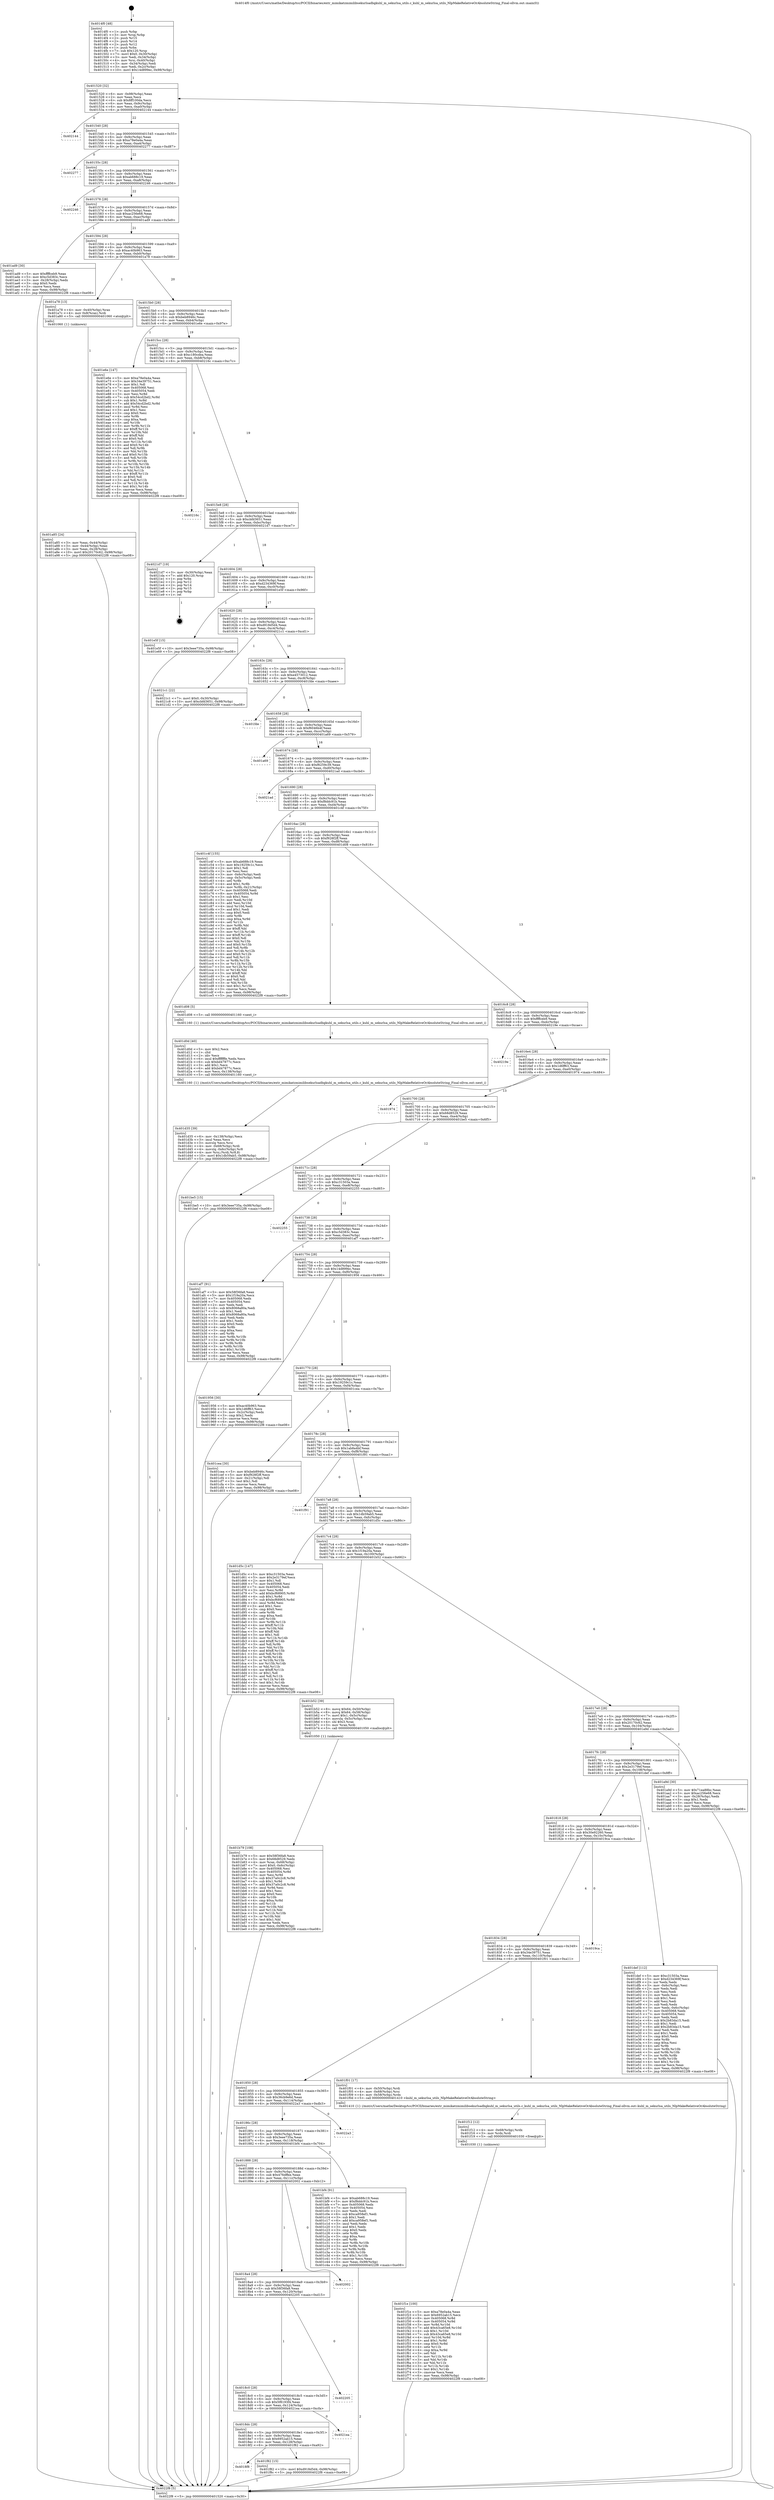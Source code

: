digraph "0x4014f0" {
  label = "0x4014f0 (/mnt/c/Users/mathe/Desktop/tcc/POCII/binaries/extr_mimikatzmimilibsekurlsadbgkuhl_m_sekurlsa_utils.c_kuhl_m_sekurlsa_utils_NlpMakeRelativeOrAbsoluteString_Final-ollvm.out::main(0))"
  labelloc = "t"
  node[shape=record]

  Entry [label="",width=0.3,height=0.3,shape=circle,fillcolor=black,style=filled]
  "0x401520" [label="{
     0x401520 [32]\l
     | [instrs]\l
     &nbsp;&nbsp;0x401520 \<+6\>: mov -0x98(%rbp),%eax\l
     &nbsp;&nbsp;0x401526 \<+2\>: mov %eax,%ecx\l
     &nbsp;&nbsp;0x401528 \<+6\>: sub $0x8ff100da,%ecx\l
     &nbsp;&nbsp;0x40152e \<+6\>: mov %eax,-0x9c(%rbp)\l
     &nbsp;&nbsp;0x401534 \<+6\>: mov %ecx,-0xa0(%rbp)\l
     &nbsp;&nbsp;0x40153a \<+6\>: je 0000000000402144 \<main+0xc54\>\l
  }"]
  "0x402144" [label="{
     0x402144\l
  }", style=dashed]
  "0x401540" [label="{
     0x401540 [28]\l
     | [instrs]\l
     &nbsp;&nbsp;0x401540 \<+5\>: jmp 0000000000401545 \<main+0x55\>\l
     &nbsp;&nbsp;0x401545 \<+6\>: mov -0x9c(%rbp),%eax\l
     &nbsp;&nbsp;0x40154b \<+5\>: sub $0xa78e0a4a,%eax\l
     &nbsp;&nbsp;0x401550 \<+6\>: mov %eax,-0xa4(%rbp)\l
     &nbsp;&nbsp;0x401556 \<+6\>: je 0000000000402277 \<main+0xd87\>\l
  }"]
  Exit [label="",width=0.3,height=0.3,shape=circle,fillcolor=black,style=filled,peripheries=2]
  "0x402277" [label="{
     0x402277\l
  }", style=dashed]
  "0x40155c" [label="{
     0x40155c [28]\l
     | [instrs]\l
     &nbsp;&nbsp;0x40155c \<+5\>: jmp 0000000000401561 \<main+0x71\>\l
     &nbsp;&nbsp;0x401561 \<+6\>: mov -0x9c(%rbp),%eax\l
     &nbsp;&nbsp;0x401567 \<+5\>: sub $0xab688c19,%eax\l
     &nbsp;&nbsp;0x40156c \<+6\>: mov %eax,-0xa8(%rbp)\l
     &nbsp;&nbsp;0x401572 \<+6\>: je 0000000000402246 \<main+0xd56\>\l
  }"]
  "0x4018f8" [label="{
     0x4018f8\l
  }", style=dashed]
  "0x402246" [label="{
     0x402246\l
  }", style=dashed]
  "0x401578" [label="{
     0x401578 [28]\l
     | [instrs]\l
     &nbsp;&nbsp;0x401578 \<+5\>: jmp 000000000040157d \<main+0x8d\>\l
     &nbsp;&nbsp;0x40157d \<+6\>: mov -0x9c(%rbp),%eax\l
     &nbsp;&nbsp;0x401583 \<+5\>: sub $0xac256e68,%eax\l
     &nbsp;&nbsp;0x401588 \<+6\>: mov %eax,-0xac(%rbp)\l
     &nbsp;&nbsp;0x40158e \<+6\>: je 0000000000401ad9 \<main+0x5e9\>\l
  }"]
  "0x401f82" [label="{
     0x401f82 [15]\l
     | [instrs]\l
     &nbsp;&nbsp;0x401f82 \<+10\>: movl $0xd918d5d4,-0x98(%rbp)\l
     &nbsp;&nbsp;0x401f8c \<+5\>: jmp 00000000004022f8 \<main+0xe08\>\l
  }"]
  "0x401ad9" [label="{
     0x401ad9 [30]\l
     | [instrs]\l
     &nbsp;&nbsp;0x401ad9 \<+5\>: mov $0xffffceb9,%eax\l
     &nbsp;&nbsp;0x401ade \<+5\>: mov $0xc5d383c,%ecx\l
     &nbsp;&nbsp;0x401ae3 \<+3\>: mov -0x28(%rbp),%edx\l
     &nbsp;&nbsp;0x401ae6 \<+3\>: cmp $0x0,%edx\l
     &nbsp;&nbsp;0x401ae9 \<+3\>: cmove %ecx,%eax\l
     &nbsp;&nbsp;0x401aec \<+6\>: mov %eax,-0x98(%rbp)\l
     &nbsp;&nbsp;0x401af2 \<+5\>: jmp 00000000004022f8 \<main+0xe08\>\l
  }"]
  "0x401594" [label="{
     0x401594 [28]\l
     | [instrs]\l
     &nbsp;&nbsp;0x401594 \<+5\>: jmp 0000000000401599 \<main+0xa9\>\l
     &nbsp;&nbsp;0x401599 \<+6\>: mov -0x9c(%rbp),%eax\l
     &nbsp;&nbsp;0x40159f \<+5\>: sub $0xac40b963,%eax\l
     &nbsp;&nbsp;0x4015a4 \<+6\>: mov %eax,-0xb0(%rbp)\l
     &nbsp;&nbsp;0x4015aa \<+6\>: je 0000000000401a78 \<main+0x588\>\l
  }"]
  "0x4018dc" [label="{
     0x4018dc [28]\l
     | [instrs]\l
     &nbsp;&nbsp;0x4018dc \<+5\>: jmp 00000000004018e1 \<main+0x3f1\>\l
     &nbsp;&nbsp;0x4018e1 \<+6\>: mov -0x9c(%rbp),%eax\l
     &nbsp;&nbsp;0x4018e7 \<+5\>: sub $0x6952ab15,%eax\l
     &nbsp;&nbsp;0x4018ec \<+6\>: mov %eax,-0x128(%rbp)\l
     &nbsp;&nbsp;0x4018f2 \<+6\>: je 0000000000401f82 \<main+0xa92\>\l
  }"]
  "0x401a78" [label="{
     0x401a78 [13]\l
     | [instrs]\l
     &nbsp;&nbsp;0x401a78 \<+4\>: mov -0x40(%rbp),%rax\l
     &nbsp;&nbsp;0x401a7c \<+4\>: mov 0x8(%rax),%rdi\l
     &nbsp;&nbsp;0x401a80 \<+5\>: call 0000000000401060 \<atoi@plt\>\l
     | [calls]\l
     &nbsp;&nbsp;0x401060 \{1\} (unknown)\l
  }"]
  "0x4015b0" [label="{
     0x4015b0 [28]\l
     | [instrs]\l
     &nbsp;&nbsp;0x4015b0 \<+5\>: jmp 00000000004015b5 \<main+0xc5\>\l
     &nbsp;&nbsp;0x4015b5 \<+6\>: mov -0x9c(%rbp),%eax\l
     &nbsp;&nbsp;0x4015bb \<+5\>: sub $0xbeb8946c,%eax\l
     &nbsp;&nbsp;0x4015c0 \<+6\>: mov %eax,-0xb4(%rbp)\l
     &nbsp;&nbsp;0x4015c6 \<+6\>: je 0000000000401e6e \<main+0x97e\>\l
  }"]
  "0x4021ea" [label="{
     0x4021ea\l
  }", style=dashed]
  "0x401e6e" [label="{
     0x401e6e [147]\l
     | [instrs]\l
     &nbsp;&nbsp;0x401e6e \<+5\>: mov $0xa78e0a4a,%eax\l
     &nbsp;&nbsp;0x401e73 \<+5\>: mov $0x34e39751,%ecx\l
     &nbsp;&nbsp;0x401e78 \<+2\>: mov $0x1,%dl\l
     &nbsp;&nbsp;0x401e7a \<+7\>: mov 0x405068,%esi\l
     &nbsp;&nbsp;0x401e81 \<+7\>: mov 0x405054,%edi\l
     &nbsp;&nbsp;0x401e88 \<+3\>: mov %esi,%r8d\l
     &nbsp;&nbsp;0x401e8b \<+7\>: sub $0x54cd2bd2,%r8d\l
     &nbsp;&nbsp;0x401e92 \<+4\>: sub $0x1,%r8d\l
     &nbsp;&nbsp;0x401e96 \<+7\>: add $0x54cd2bd2,%r8d\l
     &nbsp;&nbsp;0x401e9d \<+4\>: imul %r8d,%esi\l
     &nbsp;&nbsp;0x401ea1 \<+3\>: and $0x1,%esi\l
     &nbsp;&nbsp;0x401ea4 \<+3\>: cmp $0x0,%esi\l
     &nbsp;&nbsp;0x401ea7 \<+4\>: sete %r9b\l
     &nbsp;&nbsp;0x401eab \<+3\>: cmp $0xa,%edi\l
     &nbsp;&nbsp;0x401eae \<+4\>: setl %r10b\l
     &nbsp;&nbsp;0x401eb2 \<+3\>: mov %r9b,%r11b\l
     &nbsp;&nbsp;0x401eb5 \<+4\>: xor $0xff,%r11b\l
     &nbsp;&nbsp;0x401eb9 \<+3\>: mov %r10b,%bl\l
     &nbsp;&nbsp;0x401ebc \<+3\>: xor $0xff,%bl\l
     &nbsp;&nbsp;0x401ebf \<+3\>: xor $0x0,%dl\l
     &nbsp;&nbsp;0x401ec2 \<+3\>: mov %r11b,%r14b\l
     &nbsp;&nbsp;0x401ec5 \<+4\>: and $0x0,%r14b\l
     &nbsp;&nbsp;0x401ec9 \<+3\>: and %dl,%r9b\l
     &nbsp;&nbsp;0x401ecc \<+3\>: mov %bl,%r15b\l
     &nbsp;&nbsp;0x401ecf \<+4\>: and $0x0,%r15b\l
     &nbsp;&nbsp;0x401ed3 \<+3\>: and %dl,%r10b\l
     &nbsp;&nbsp;0x401ed6 \<+3\>: or %r9b,%r14b\l
     &nbsp;&nbsp;0x401ed9 \<+3\>: or %r10b,%r15b\l
     &nbsp;&nbsp;0x401edc \<+3\>: xor %r15b,%r14b\l
     &nbsp;&nbsp;0x401edf \<+3\>: or %bl,%r11b\l
     &nbsp;&nbsp;0x401ee2 \<+4\>: xor $0xff,%r11b\l
     &nbsp;&nbsp;0x401ee6 \<+3\>: or $0x0,%dl\l
     &nbsp;&nbsp;0x401ee9 \<+3\>: and %dl,%r11b\l
     &nbsp;&nbsp;0x401eec \<+3\>: or %r11b,%r14b\l
     &nbsp;&nbsp;0x401eef \<+4\>: test $0x1,%r14b\l
     &nbsp;&nbsp;0x401ef3 \<+3\>: cmovne %ecx,%eax\l
     &nbsp;&nbsp;0x401ef6 \<+6\>: mov %eax,-0x98(%rbp)\l
     &nbsp;&nbsp;0x401efc \<+5\>: jmp 00000000004022f8 \<main+0xe08\>\l
  }"]
  "0x4015cc" [label="{
     0x4015cc [28]\l
     | [instrs]\l
     &nbsp;&nbsp;0x4015cc \<+5\>: jmp 00000000004015d1 \<main+0xe1\>\l
     &nbsp;&nbsp;0x4015d1 \<+6\>: mov -0x9c(%rbp),%eax\l
     &nbsp;&nbsp;0x4015d7 \<+5\>: sub $0xc180cdea,%eax\l
     &nbsp;&nbsp;0x4015dc \<+6\>: mov %eax,-0xb8(%rbp)\l
     &nbsp;&nbsp;0x4015e2 \<+6\>: je 000000000040216c \<main+0xc7c\>\l
  }"]
  "0x4018c0" [label="{
     0x4018c0 [28]\l
     | [instrs]\l
     &nbsp;&nbsp;0x4018c0 \<+5\>: jmp 00000000004018c5 \<main+0x3d5\>\l
     &nbsp;&nbsp;0x4018c5 \<+6\>: mov -0x9c(%rbp),%eax\l
     &nbsp;&nbsp;0x4018cb \<+5\>: sub $0x5f8193f4,%eax\l
     &nbsp;&nbsp;0x4018d0 \<+6\>: mov %eax,-0x124(%rbp)\l
     &nbsp;&nbsp;0x4018d6 \<+6\>: je 00000000004021ea \<main+0xcfa\>\l
  }"]
  "0x40216c" [label="{
     0x40216c\l
  }", style=dashed]
  "0x4015e8" [label="{
     0x4015e8 [28]\l
     | [instrs]\l
     &nbsp;&nbsp;0x4015e8 \<+5\>: jmp 00000000004015ed \<main+0xfd\>\l
     &nbsp;&nbsp;0x4015ed \<+6\>: mov -0x9c(%rbp),%eax\l
     &nbsp;&nbsp;0x4015f3 \<+5\>: sub $0xcbfd3651,%eax\l
     &nbsp;&nbsp;0x4015f8 \<+6\>: mov %eax,-0xbc(%rbp)\l
     &nbsp;&nbsp;0x4015fe \<+6\>: je 00000000004021d7 \<main+0xce7\>\l
  }"]
  "0x402205" [label="{
     0x402205\l
  }", style=dashed]
  "0x4021d7" [label="{
     0x4021d7 [19]\l
     | [instrs]\l
     &nbsp;&nbsp;0x4021d7 \<+3\>: mov -0x30(%rbp),%eax\l
     &nbsp;&nbsp;0x4021da \<+7\>: add $0x120,%rsp\l
     &nbsp;&nbsp;0x4021e1 \<+1\>: pop %rbx\l
     &nbsp;&nbsp;0x4021e2 \<+2\>: pop %r12\l
     &nbsp;&nbsp;0x4021e4 \<+2\>: pop %r14\l
     &nbsp;&nbsp;0x4021e6 \<+2\>: pop %r15\l
     &nbsp;&nbsp;0x4021e8 \<+1\>: pop %rbp\l
     &nbsp;&nbsp;0x4021e9 \<+1\>: ret\l
  }"]
  "0x401604" [label="{
     0x401604 [28]\l
     | [instrs]\l
     &nbsp;&nbsp;0x401604 \<+5\>: jmp 0000000000401609 \<main+0x119\>\l
     &nbsp;&nbsp;0x401609 \<+6\>: mov -0x9c(%rbp),%eax\l
     &nbsp;&nbsp;0x40160f \<+5\>: sub $0xd234369f,%eax\l
     &nbsp;&nbsp;0x401614 \<+6\>: mov %eax,-0xc0(%rbp)\l
     &nbsp;&nbsp;0x40161a \<+6\>: je 0000000000401e5f \<main+0x96f\>\l
  }"]
  "0x4018a4" [label="{
     0x4018a4 [28]\l
     | [instrs]\l
     &nbsp;&nbsp;0x4018a4 \<+5\>: jmp 00000000004018a9 \<main+0x3b9\>\l
     &nbsp;&nbsp;0x4018a9 \<+6\>: mov -0x9c(%rbp),%eax\l
     &nbsp;&nbsp;0x4018af \<+5\>: sub $0x58f36fa8,%eax\l
     &nbsp;&nbsp;0x4018b4 \<+6\>: mov %eax,-0x120(%rbp)\l
     &nbsp;&nbsp;0x4018ba \<+6\>: je 0000000000402205 \<main+0xd15\>\l
  }"]
  "0x401e5f" [label="{
     0x401e5f [15]\l
     | [instrs]\l
     &nbsp;&nbsp;0x401e5f \<+10\>: movl $0x3eee735a,-0x98(%rbp)\l
     &nbsp;&nbsp;0x401e69 \<+5\>: jmp 00000000004022f8 \<main+0xe08\>\l
  }"]
  "0x401620" [label="{
     0x401620 [28]\l
     | [instrs]\l
     &nbsp;&nbsp;0x401620 \<+5\>: jmp 0000000000401625 \<main+0x135\>\l
     &nbsp;&nbsp;0x401625 \<+6\>: mov -0x9c(%rbp),%eax\l
     &nbsp;&nbsp;0x40162b \<+5\>: sub $0xd918d5d4,%eax\l
     &nbsp;&nbsp;0x401630 \<+6\>: mov %eax,-0xc4(%rbp)\l
     &nbsp;&nbsp;0x401636 \<+6\>: je 00000000004021c1 \<main+0xcd1\>\l
  }"]
  "0x402002" [label="{
     0x402002\l
  }", style=dashed]
  "0x4021c1" [label="{
     0x4021c1 [22]\l
     | [instrs]\l
     &nbsp;&nbsp;0x4021c1 \<+7\>: movl $0x0,-0x30(%rbp)\l
     &nbsp;&nbsp;0x4021c8 \<+10\>: movl $0xcbfd3651,-0x98(%rbp)\l
     &nbsp;&nbsp;0x4021d2 \<+5\>: jmp 00000000004022f8 \<main+0xe08\>\l
  }"]
  "0x40163c" [label="{
     0x40163c [28]\l
     | [instrs]\l
     &nbsp;&nbsp;0x40163c \<+5\>: jmp 0000000000401641 \<main+0x151\>\l
     &nbsp;&nbsp;0x401641 \<+6\>: mov -0x9c(%rbp),%eax\l
     &nbsp;&nbsp;0x401647 \<+5\>: sub $0xe4573012,%eax\l
     &nbsp;&nbsp;0x40164c \<+6\>: mov %eax,-0xc8(%rbp)\l
     &nbsp;&nbsp;0x401652 \<+6\>: je 0000000000401fde \<main+0xaee\>\l
  }"]
  "0x401f1e" [label="{
     0x401f1e [100]\l
     | [instrs]\l
     &nbsp;&nbsp;0x401f1e \<+5\>: mov $0xa78e0a4a,%eax\l
     &nbsp;&nbsp;0x401f23 \<+5\>: mov $0x6952ab15,%ecx\l
     &nbsp;&nbsp;0x401f28 \<+8\>: mov 0x405068,%r8d\l
     &nbsp;&nbsp;0x401f30 \<+8\>: mov 0x405054,%r9d\l
     &nbsp;&nbsp;0x401f38 \<+3\>: mov %r8d,%r10d\l
     &nbsp;&nbsp;0x401f3b \<+7\>: add $0x43ca65e8,%r10d\l
     &nbsp;&nbsp;0x401f42 \<+4\>: sub $0x1,%r10d\l
     &nbsp;&nbsp;0x401f46 \<+7\>: sub $0x43ca65e8,%r10d\l
     &nbsp;&nbsp;0x401f4d \<+4\>: imul %r10d,%r8d\l
     &nbsp;&nbsp;0x401f51 \<+4\>: and $0x1,%r8d\l
     &nbsp;&nbsp;0x401f55 \<+4\>: cmp $0x0,%r8d\l
     &nbsp;&nbsp;0x401f59 \<+4\>: sete %r11b\l
     &nbsp;&nbsp;0x401f5d \<+4\>: cmp $0xa,%r9d\l
     &nbsp;&nbsp;0x401f61 \<+3\>: setl %bl\l
     &nbsp;&nbsp;0x401f64 \<+3\>: mov %r11b,%r14b\l
     &nbsp;&nbsp;0x401f67 \<+3\>: and %bl,%r14b\l
     &nbsp;&nbsp;0x401f6a \<+3\>: xor %bl,%r11b\l
     &nbsp;&nbsp;0x401f6d \<+3\>: or %r11b,%r14b\l
     &nbsp;&nbsp;0x401f70 \<+4\>: test $0x1,%r14b\l
     &nbsp;&nbsp;0x401f74 \<+3\>: cmovne %ecx,%eax\l
     &nbsp;&nbsp;0x401f77 \<+6\>: mov %eax,-0x98(%rbp)\l
     &nbsp;&nbsp;0x401f7d \<+5\>: jmp 00000000004022f8 \<main+0xe08\>\l
  }"]
  "0x401fde" [label="{
     0x401fde\l
  }", style=dashed]
  "0x401658" [label="{
     0x401658 [28]\l
     | [instrs]\l
     &nbsp;&nbsp;0x401658 \<+5\>: jmp 000000000040165d \<main+0x16d\>\l
     &nbsp;&nbsp;0x40165d \<+6\>: mov -0x9c(%rbp),%eax\l
     &nbsp;&nbsp;0x401663 \<+5\>: sub $0xf6046b4f,%eax\l
     &nbsp;&nbsp;0x401668 \<+6\>: mov %eax,-0xcc(%rbp)\l
     &nbsp;&nbsp;0x40166e \<+6\>: je 0000000000401a69 \<main+0x579\>\l
  }"]
  "0x401f12" [label="{
     0x401f12 [12]\l
     | [instrs]\l
     &nbsp;&nbsp;0x401f12 \<+4\>: mov -0x68(%rbp),%rdx\l
     &nbsp;&nbsp;0x401f16 \<+3\>: mov %rdx,%rdi\l
     &nbsp;&nbsp;0x401f19 \<+5\>: call 0000000000401030 \<free@plt\>\l
     | [calls]\l
     &nbsp;&nbsp;0x401030 \{1\} (unknown)\l
  }"]
  "0x401a69" [label="{
     0x401a69\l
  }", style=dashed]
  "0x401674" [label="{
     0x401674 [28]\l
     | [instrs]\l
     &nbsp;&nbsp;0x401674 \<+5\>: jmp 0000000000401679 \<main+0x189\>\l
     &nbsp;&nbsp;0x401679 \<+6\>: mov -0x9c(%rbp),%eax\l
     &nbsp;&nbsp;0x40167f \<+5\>: sub $0xf6259c39,%eax\l
     &nbsp;&nbsp;0x401684 \<+6\>: mov %eax,-0xd0(%rbp)\l
     &nbsp;&nbsp;0x40168a \<+6\>: je 00000000004021ad \<main+0xcbd\>\l
  }"]
  "0x401d35" [label="{
     0x401d35 [39]\l
     | [instrs]\l
     &nbsp;&nbsp;0x401d35 \<+6\>: mov -0x138(%rbp),%ecx\l
     &nbsp;&nbsp;0x401d3b \<+3\>: imul %eax,%ecx\l
     &nbsp;&nbsp;0x401d3e \<+3\>: movslq %ecx,%rsi\l
     &nbsp;&nbsp;0x401d41 \<+4\>: mov -0x68(%rbp),%rdi\l
     &nbsp;&nbsp;0x401d45 \<+4\>: movslq -0x6c(%rbp),%r8\l
     &nbsp;&nbsp;0x401d49 \<+4\>: mov %rsi,(%rdi,%r8,8)\l
     &nbsp;&nbsp;0x401d4d \<+10\>: movl $0x1db59ab5,-0x98(%rbp)\l
     &nbsp;&nbsp;0x401d57 \<+5\>: jmp 00000000004022f8 \<main+0xe08\>\l
  }"]
  "0x4021ad" [label="{
     0x4021ad\l
  }", style=dashed]
  "0x401690" [label="{
     0x401690 [28]\l
     | [instrs]\l
     &nbsp;&nbsp;0x401690 \<+5\>: jmp 0000000000401695 \<main+0x1a5\>\l
     &nbsp;&nbsp;0x401695 \<+6\>: mov -0x9c(%rbp),%eax\l
     &nbsp;&nbsp;0x40169b \<+5\>: sub $0xf8ddc91b,%eax\l
     &nbsp;&nbsp;0x4016a0 \<+6\>: mov %eax,-0xd4(%rbp)\l
     &nbsp;&nbsp;0x4016a6 \<+6\>: je 0000000000401c4f \<main+0x75f\>\l
  }"]
  "0x401d0d" [label="{
     0x401d0d [40]\l
     | [instrs]\l
     &nbsp;&nbsp;0x401d0d \<+5\>: mov $0x2,%ecx\l
     &nbsp;&nbsp;0x401d12 \<+1\>: cltd\l
     &nbsp;&nbsp;0x401d13 \<+2\>: idiv %ecx\l
     &nbsp;&nbsp;0x401d15 \<+6\>: imul $0xfffffffe,%edx,%ecx\l
     &nbsp;&nbsp;0x401d1b \<+6\>: sub $0xbd47877c,%ecx\l
     &nbsp;&nbsp;0x401d21 \<+3\>: add $0x1,%ecx\l
     &nbsp;&nbsp;0x401d24 \<+6\>: add $0xbd47877c,%ecx\l
     &nbsp;&nbsp;0x401d2a \<+6\>: mov %ecx,-0x138(%rbp)\l
     &nbsp;&nbsp;0x401d30 \<+5\>: call 0000000000401160 \<next_i\>\l
     | [calls]\l
     &nbsp;&nbsp;0x401160 \{1\} (/mnt/c/Users/mathe/Desktop/tcc/POCII/binaries/extr_mimikatzmimilibsekurlsadbgkuhl_m_sekurlsa_utils.c_kuhl_m_sekurlsa_utils_NlpMakeRelativeOrAbsoluteString_Final-ollvm.out::next_i)\l
  }"]
  "0x401c4f" [label="{
     0x401c4f [155]\l
     | [instrs]\l
     &nbsp;&nbsp;0x401c4f \<+5\>: mov $0xab688c19,%eax\l
     &nbsp;&nbsp;0x401c54 \<+5\>: mov $0x19259c1c,%ecx\l
     &nbsp;&nbsp;0x401c59 \<+2\>: mov $0x1,%dl\l
     &nbsp;&nbsp;0x401c5b \<+2\>: xor %esi,%esi\l
     &nbsp;&nbsp;0x401c5d \<+3\>: mov -0x6c(%rbp),%edi\l
     &nbsp;&nbsp;0x401c60 \<+3\>: cmp -0x5c(%rbp),%edi\l
     &nbsp;&nbsp;0x401c63 \<+4\>: setl %r8b\l
     &nbsp;&nbsp;0x401c67 \<+4\>: and $0x1,%r8b\l
     &nbsp;&nbsp;0x401c6b \<+4\>: mov %r8b,-0x21(%rbp)\l
     &nbsp;&nbsp;0x401c6f \<+7\>: mov 0x405068,%edi\l
     &nbsp;&nbsp;0x401c76 \<+8\>: mov 0x405054,%r9d\l
     &nbsp;&nbsp;0x401c7e \<+3\>: sub $0x1,%esi\l
     &nbsp;&nbsp;0x401c81 \<+3\>: mov %edi,%r10d\l
     &nbsp;&nbsp;0x401c84 \<+3\>: add %esi,%r10d\l
     &nbsp;&nbsp;0x401c87 \<+4\>: imul %r10d,%edi\l
     &nbsp;&nbsp;0x401c8b \<+3\>: and $0x1,%edi\l
     &nbsp;&nbsp;0x401c8e \<+3\>: cmp $0x0,%edi\l
     &nbsp;&nbsp;0x401c91 \<+4\>: sete %r8b\l
     &nbsp;&nbsp;0x401c95 \<+4\>: cmp $0xa,%r9d\l
     &nbsp;&nbsp;0x401c99 \<+4\>: setl %r11b\l
     &nbsp;&nbsp;0x401c9d \<+3\>: mov %r8b,%bl\l
     &nbsp;&nbsp;0x401ca0 \<+3\>: xor $0xff,%bl\l
     &nbsp;&nbsp;0x401ca3 \<+3\>: mov %r11b,%r14b\l
     &nbsp;&nbsp;0x401ca6 \<+4\>: xor $0xff,%r14b\l
     &nbsp;&nbsp;0x401caa \<+3\>: xor $0x0,%dl\l
     &nbsp;&nbsp;0x401cad \<+3\>: mov %bl,%r15b\l
     &nbsp;&nbsp;0x401cb0 \<+4\>: and $0x0,%r15b\l
     &nbsp;&nbsp;0x401cb4 \<+3\>: and %dl,%r8b\l
     &nbsp;&nbsp;0x401cb7 \<+3\>: mov %r14b,%r12b\l
     &nbsp;&nbsp;0x401cba \<+4\>: and $0x0,%r12b\l
     &nbsp;&nbsp;0x401cbe \<+3\>: and %dl,%r11b\l
     &nbsp;&nbsp;0x401cc1 \<+3\>: or %r8b,%r15b\l
     &nbsp;&nbsp;0x401cc4 \<+3\>: or %r11b,%r12b\l
     &nbsp;&nbsp;0x401cc7 \<+3\>: xor %r12b,%r15b\l
     &nbsp;&nbsp;0x401cca \<+3\>: or %r14b,%bl\l
     &nbsp;&nbsp;0x401ccd \<+3\>: xor $0xff,%bl\l
     &nbsp;&nbsp;0x401cd0 \<+3\>: or $0x0,%dl\l
     &nbsp;&nbsp;0x401cd3 \<+2\>: and %dl,%bl\l
     &nbsp;&nbsp;0x401cd5 \<+3\>: or %bl,%r15b\l
     &nbsp;&nbsp;0x401cd8 \<+4\>: test $0x1,%r15b\l
     &nbsp;&nbsp;0x401cdc \<+3\>: cmovne %ecx,%eax\l
     &nbsp;&nbsp;0x401cdf \<+6\>: mov %eax,-0x98(%rbp)\l
     &nbsp;&nbsp;0x401ce5 \<+5\>: jmp 00000000004022f8 \<main+0xe08\>\l
  }"]
  "0x4016ac" [label="{
     0x4016ac [28]\l
     | [instrs]\l
     &nbsp;&nbsp;0x4016ac \<+5\>: jmp 00000000004016b1 \<main+0x1c1\>\l
     &nbsp;&nbsp;0x4016b1 \<+6\>: mov -0x9c(%rbp),%eax\l
     &nbsp;&nbsp;0x4016b7 \<+5\>: sub $0xf928f2ff,%eax\l
     &nbsp;&nbsp;0x4016bc \<+6\>: mov %eax,-0xd8(%rbp)\l
     &nbsp;&nbsp;0x4016c2 \<+6\>: je 0000000000401d08 \<main+0x818\>\l
  }"]
  "0x401888" [label="{
     0x401888 [28]\l
     | [instrs]\l
     &nbsp;&nbsp;0x401888 \<+5\>: jmp 000000000040188d \<main+0x39d\>\l
     &nbsp;&nbsp;0x40188d \<+6\>: mov -0x9c(%rbp),%eax\l
     &nbsp;&nbsp;0x401893 \<+5\>: sub $0x476dffee,%eax\l
     &nbsp;&nbsp;0x401898 \<+6\>: mov %eax,-0x11c(%rbp)\l
     &nbsp;&nbsp;0x40189e \<+6\>: je 0000000000402002 \<main+0xb12\>\l
  }"]
  "0x401d08" [label="{
     0x401d08 [5]\l
     | [instrs]\l
     &nbsp;&nbsp;0x401d08 \<+5\>: call 0000000000401160 \<next_i\>\l
     | [calls]\l
     &nbsp;&nbsp;0x401160 \{1\} (/mnt/c/Users/mathe/Desktop/tcc/POCII/binaries/extr_mimikatzmimilibsekurlsadbgkuhl_m_sekurlsa_utils.c_kuhl_m_sekurlsa_utils_NlpMakeRelativeOrAbsoluteString_Final-ollvm.out::next_i)\l
  }"]
  "0x4016c8" [label="{
     0x4016c8 [28]\l
     | [instrs]\l
     &nbsp;&nbsp;0x4016c8 \<+5\>: jmp 00000000004016cd \<main+0x1dd\>\l
     &nbsp;&nbsp;0x4016cd \<+6\>: mov -0x9c(%rbp),%eax\l
     &nbsp;&nbsp;0x4016d3 \<+5\>: sub $0xffffceb9,%eax\l
     &nbsp;&nbsp;0x4016d8 \<+6\>: mov %eax,-0xdc(%rbp)\l
     &nbsp;&nbsp;0x4016de \<+6\>: je 000000000040219e \<main+0xcae\>\l
  }"]
  "0x401bf4" [label="{
     0x401bf4 [91]\l
     | [instrs]\l
     &nbsp;&nbsp;0x401bf4 \<+5\>: mov $0xab688c19,%eax\l
     &nbsp;&nbsp;0x401bf9 \<+5\>: mov $0xf8ddc91b,%ecx\l
     &nbsp;&nbsp;0x401bfe \<+7\>: mov 0x405068,%edx\l
     &nbsp;&nbsp;0x401c05 \<+7\>: mov 0x405054,%esi\l
     &nbsp;&nbsp;0x401c0c \<+2\>: mov %edx,%edi\l
     &nbsp;&nbsp;0x401c0e \<+6\>: sub $0xca958ef1,%edi\l
     &nbsp;&nbsp;0x401c14 \<+3\>: sub $0x1,%edi\l
     &nbsp;&nbsp;0x401c17 \<+6\>: add $0xca958ef1,%edi\l
     &nbsp;&nbsp;0x401c1d \<+3\>: imul %edi,%edx\l
     &nbsp;&nbsp;0x401c20 \<+3\>: and $0x1,%edx\l
     &nbsp;&nbsp;0x401c23 \<+3\>: cmp $0x0,%edx\l
     &nbsp;&nbsp;0x401c26 \<+4\>: sete %r8b\l
     &nbsp;&nbsp;0x401c2a \<+3\>: cmp $0xa,%esi\l
     &nbsp;&nbsp;0x401c2d \<+4\>: setl %r9b\l
     &nbsp;&nbsp;0x401c31 \<+3\>: mov %r8b,%r10b\l
     &nbsp;&nbsp;0x401c34 \<+3\>: and %r9b,%r10b\l
     &nbsp;&nbsp;0x401c37 \<+3\>: xor %r9b,%r8b\l
     &nbsp;&nbsp;0x401c3a \<+3\>: or %r8b,%r10b\l
     &nbsp;&nbsp;0x401c3d \<+4\>: test $0x1,%r10b\l
     &nbsp;&nbsp;0x401c41 \<+3\>: cmovne %ecx,%eax\l
     &nbsp;&nbsp;0x401c44 \<+6\>: mov %eax,-0x98(%rbp)\l
     &nbsp;&nbsp;0x401c4a \<+5\>: jmp 00000000004022f8 \<main+0xe08\>\l
  }"]
  "0x40219e" [label="{
     0x40219e\l
  }", style=dashed]
  "0x4016e4" [label="{
     0x4016e4 [28]\l
     | [instrs]\l
     &nbsp;&nbsp;0x4016e4 \<+5\>: jmp 00000000004016e9 \<main+0x1f9\>\l
     &nbsp;&nbsp;0x4016e9 \<+6\>: mov -0x9c(%rbp),%eax\l
     &nbsp;&nbsp;0x4016ef \<+5\>: sub $0x1d6ff63,%eax\l
     &nbsp;&nbsp;0x4016f4 \<+6\>: mov %eax,-0xe0(%rbp)\l
     &nbsp;&nbsp;0x4016fa \<+6\>: je 0000000000401974 \<main+0x484\>\l
  }"]
  "0x40186c" [label="{
     0x40186c [28]\l
     | [instrs]\l
     &nbsp;&nbsp;0x40186c \<+5\>: jmp 0000000000401871 \<main+0x381\>\l
     &nbsp;&nbsp;0x401871 \<+6\>: mov -0x9c(%rbp),%eax\l
     &nbsp;&nbsp;0x401877 \<+5\>: sub $0x3eee735a,%eax\l
     &nbsp;&nbsp;0x40187c \<+6\>: mov %eax,-0x118(%rbp)\l
     &nbsp;&nbsp;0x401882 \<+6\>: je 0000000000401bf4 \<main+0x704\>\l
  }"]
  "0x401974" [label="{
     0x401974\l
  }", style=dashed]
  "0x401700" [label="{
     0x401700 [28]\l
     | [instrs]\l
     &nbsp;&nbsp;0x401700 \<+5\>: jmp 0000000000401705 \<main+0x215\>\l
     &nbsp;&nbsp;0x401705 \<+6\>: mov -0x9c(%rbp),%eax\l
     &nbsp;&nbsp;0x40170b \<+5\>: sub $0x68d8529,%eax\l
     &nbsp;&nbsp;0x401710 \<+6\>: mov %eax,-0xe4(%rbp)\l
     &nbsp;&nbsp;0x401716 \<+6\>: je 0000000000401be5 \<main+0x6f5\>\l
  }"]
  "0x4022a3" [label="{
     0x4022a3\l
  }", style=dashed]
  "0x401be5" [label="{
     0x401be5 [15]\l
     | [instrs]\l
     &nbsp;&nbsp;0x401be5 \<+10\>: movl $0x3eee735a,-0x98(%rbp)\l
     &nbsp;&nbsp;0x401bef \<+5\>: jmp 00000000004022f8 \<main+0xe08\>\l
  }"]
  "0x40171c" [label="{
     0x40171c [28]\l
     | [instrs]\l
     &nbsp;&nbsp;0x40171c \<+5\>: jmp 0000000000401721 \<main+0x231\>\l
     &nbsp;&nbsp;0x401721 \<+6\>: mov -0x9c(%rbp),%eax\l
     &nbsp;&nbsp;0x401727 \<+5\>: sub $0xc31503a,%eax\l
     &nbsp;&nbsp;0x40172c \<+6\>: mov %eax,-0xe8(%rbp)\l
     &nbsp;&nbsp;0x401732 \<+6\>: je 0000000000402255 \<main+0xd65\>\l
  }"]
  "0x401850" [label="{
     0x401850 [28]\l
     | [instrs]\l
     &nbsp;&nbsp;0x401850 \<+5\>: jmp 0000000000401855 \<main+0x365\>\l
     &nbsp;&nbsp;0x401855 \<+6\>: mov -0x9c(%rbp),%eax\l
     &nbsp;&nbsp;0x40185b \<+5\>: sub $0x36cb9e6d,%eax\l
     &nbsp;&nbsp;0x401860 \<+6\>: mov %eax,-0x114(%rbp)\l
     &nbsp;&nbsp;0x401866 \<+6\>: je 00000000004022a3 \<main+0xdb3\>\l
  }"]
  "0x402255" [label="{
     0x402255\l
  }", style=dashed]
  "0x401738" [label="{
     0x401738 [28]\l
     | [instrs]\l
     &nbsp;&nbsp;0x401738 \<+5\>: jmp 000000000040173d \<main+0x24d\>\l
     &nbsp;&nbsp;0x40173d \<+6\>: mov -0x9c(%rbp),%eax\l
     &nbsp;&nbsp;0x401743 \<+5\>: sub $0xc5d383c,%eax\l
     &nbsp;&nbsp;0x401748 \<+6\>: mov %eax,-0xec(%rbp)\l
     &nbsp;&nbsp;0x40174e \<+6\>: je 0000000000401af7 \<main+0x607\>\l
  }"]
  "0x401f01" [label="{
     0x401f01 [17]\l
     | [instrs]\l
     &nbsp;&nbsp;0x401f01 \<+4\>: mov -0x50(%rbp),%rdi\l
     &nbsp;&nbsp;0x401f05 \<+4\>: mov -0x68(%rbp),%rsi\l
     &nbsp;&nbsp;0x401f09 \<+4\>: mov -0x58(%rbp),%rdx\l
     &nbsp;&nbsp;0x401f0d \<+5\>: call 0000000000401410 \<kuhl_m_sekurlsa_utils_NlpMakeRelativeOrAbsoluteString\>\l
     | [calls]\l
     &nbsp;&nbsp;0x401410 \{1\} (/mnt/c/Users/mathe/Desktop/tcc/POCII/binaries/extr_mimikatzmimilibsekurlsadbgkuhl_m_sekurlsa_utils.c_kuhl_m_sekurlsa_utils_NlpMakeRelativeOrAbsoluteString_Final-ollvm.out::kuhl_m_sekurlsa_utils_NlpMakeRelativeOrAbsoluteString)\l
  }"]
  "0x401af7" [label="{
     0x401af7 [91]\l
     | [instrs]\l
     &nbsp;&nbsp;0x401af7 \<+5\>: mov $0x58f36fa8,%eax\l
     &nbsp;&nbsp;0x401afc \<+5\>: mov $0x1f19a20a,%ecx\l
     &nbsp;&nbsp;0x401b01 \<+7\>: mov 0x405068,%edx\l
     &nbsp;&nbsp;0x401b08 \<+7\>: mov 0x405054,%esi\l
     &nbsp;&nbsp;0x401b0f \<+2\>: mov %edx,%edi\l
     &nbsp;&nbsp;0x401b11 \<+6\>: sub $0x8068a80a,%edi\l
     &nbsp;&nbsp;0x401b17 \<+3\>: sub $0x1,%edi\l
     &nbsp;&nbsp;0x401b1a \<+6\>: add $0x8068a80a,%edi\l
     &nbsp;&nbsp;0x401b20 \<+3\>: imul %edi,%edx\l
     &nbsp;&nbsp;0x401b23 \<+3\>: and $0x1,%edx\l
     &nbsp;&nbsp;0x401b26 \<+3\>: cmp $0x0,%edx\l
     &nbsp;&nbsp;0x401b29 \<+4\>: sete %r8b\l
     &nbsp;&nbsp;0x401b2d \<+3\>: cmp $0xa,%esi\l
     &nbsp;&nbsp;0x401b30 \<+4\>: setl %r9b\l
     &nbsp;&nbsp;0x401b34 \<+3\>: mov %r8b,%r10b\l
     &nbsp;&nbsp;0x401b37 \<+3\>: and %r9b,%r10b\l
     &nbsp;&nbsp;0x401b3a \<+3\>: xor %r9b,%r8b\l
     &nbsp;&nbsp;0x401b3d \<+3\>: or %r8b,%r10b\l
     &nbsp;&nbsp;0x401b40 \<+4\>: test $0x1,%r10b\l
     &nbsp;&nbsp;0x401b44 \<+3\>: cmovne %ecx,%eax\l
     &nbsp;&nbsp;0x401b47 \<+6\>: mov %eax,-0x98(%rbp)\l
     &nbsp;&nbsp;0x401b4d \<+5\>: jmp 00000000004022f8 \<main+0xe08\>\l
  }"]
  "0x401754" [label="{
     0x401754 [28]\l
     | [instrs]\l
     &nbsp;&nbsp;0x401754 \<+5\>: jmp 0000000000401759 \<main+0x269\>\l
     &nbsp;&nbsp;0x401759 \<+6\>: mov -0x9c(%rbp),%eax\l
     &nbsp;&nbsp;0x40175f \<+5\>: sub $0x14d899ec,%eax\l
     &nbsp;&nbsp;0x401764 \<+6\>: mov %eax,-0xf0(%rbp)\l
     &nbsp;&nbsp;0x40176a \<+6\>: je 0000000000401956 \<main+0x466\>\l
  }"]
  "0x401834" [label="{
     0x401834 [28]\l
     | [instrs]\l
     &nbsp;&nbsp;0x401834 \<+5\>: jmp 0000000000401839 \<main+0x349\>\l
     &nbsp;&nbsp;0x401839 \<+6\>: mov -0x9c(%rbp),%eax\l
     &nbsp;&nbsp;0x40183f \<+5\>: sub $0x34e39751,%eax\l
     &nbsp;&nbsp;0x401844 \<+6\>: mov %eax,-0x110(%rbp)\l
     &nbsp;&nbsp;0x40184a \<+6\>: je 0000000000401f01 \<main+0xa11\>\l
  }"]
  "0x401956" [label="{
     0x401956 [30]\l
     | [instrs]\l
     &nbsp;&nbsp;0x401956 \<+5\>: mov $0xac40b963,%eax\l
     &nbsp;&nbsp;0x40195b \<+5\>: mov $0x1d6ff63,%ecx\l
     &nbsp;&nbsp;0x401960 \<+3\>: mov -0x2c(%rbp),%edx\l
     &nbsp;&nbsp;0x401963 \<+3\>: cmp $0x2,%edx\l
     &nbsp;&nbsp;0x401966 \<+3\>: cmovne %ecx,%eax\l
     &nbsp;&nbsp;0x401969 \<+6\>: mov %eax,-0x98(%rbp)\l
     &nbsp;&nbsp;0x40196f \<+5\>: jmp 00000000004022f8 \<main+0xe08\>\l
  }"]
  "0x401770" [label="{
     0x401770 [28]\l
     | [instrs]\l
     &nbsp;&nbsp;0x401770 \<+5\>: jmp 0000000000401775 \<main+0x285\>\l
     &nbsp;&nbsp;0x401775 \<+6\>: mov -0x9c(%rbp),%eax\l
     &nbsp;&nbsp;0x40177b \<+5\>: sub $0x19259c1c,%eax\l
     &nbsp;&nbsp;0x401780 \<+6\>: mov %eax,-0xf4(%rbp)\l
     &nbsp;&nbsp;0x401786 \<+6\>: je 0000000000401cea \<main+0x7fa\>\l
  }"]
  "0x4022f8" [label="{
     0x4022f8 [5]\l
     | [instrs]\l
     &nbsp;&nbsp;0x4022f8 \<+5\>: jmp 0000000000401520 \<main+0x30\>\l
  }"]
  "0x4014f0" [label="{
     0x4014f0 [48]\l
     | [instrs]\l
     &nbsp;&nbsp;0x4014f0 \<+1\>: push %rbp\l
     &nbsp;&nbsp;0x4014f1 \<+3\>: mov %rsp,%rbp\l
     &nbsp;&nbsp;0x4014f4 \<+2\>: push %r15\l
     &nbsp;&nbsp;0x4014f6 \<+2\>: push %r14\l
     &nbsp;&nbsp;0x4014f8 \<+2\>: push %r12\l
     &nbsp;&nbsp;0x4014fa \<+1\>: push %rbx\l
     &nbsp;&nbsp;0x4014fb \<+7\>: sub $0x120,%rsp\l
     &nbsp;&nbsp;0x401502 \<+7\>: movl $0x0,-0x30(%rbp)\l
     &nbsp;&nbsp;0x401509 \<+3\>: mov %edi,-0x34(%rbp)\l
     &nbsp;&nbsp;0x40150c \<+4\>: mov %rsi,-0x40(%rbp)\l
     &nbsp;&nbsp;0x401510 \<+3\>: mov -0x34(%rbp),%edi\l
     &nbsp;&nbsp;0x401513 \<+3\>: mov %edi,-0x2c(%rbp)\l
     &nbsp;&nbsp;0x401516 \<+10\>: movl $0x14d899ec,-0x98(%rbp)\l
  }"]
  "0x401a85" [label="{
     0x401a85 [24]\l
     | [instrs]\l
     &nbsp;&nbsp;0x401a85 \<+3\>: mov %eax,-0x44(%rbp)\l
     &nbsp;&nbsp;0x401a88 \<+3\>: mov -0x44(%rbp),%eax\l
     &nbsp;&nbsp;0x401a8b \<+3\>: mov %eax,-0x28(%rbp)\l
     &nbsp;&nbsp;0x401a8e \<+10\>: movl $0x20170c62,-0x98(%rbp)\l
     &nbsp;&nbsp;0x401a98 \<+5\>: jmp 00000000004022f8 \<main+0xe08\>\l
  }"]
  "0x4019ca" [label="{
     0x4019ca\l
  }", style=dashed]
  "0x401cea" [label="{
     0x401cea [30]\l
     | [instrs]\l
     &nbsp;&nbsp;0x401cea \<+5\>: mov $0xbeb8946c,%eax\l
     &nbsp;&nbsp;0x401cef \<+5\>: mov $0xf928f2ff,%ecx\l
     &nbsp;&nbsp;0x401cf4 \<+3\>: mov -0x21(%rbp),%dl\l
     &nbsp;&nbsp;0x401cf7 \<+3\>: test $0x1,%dl\l
     &nbsp;&nbsp;0x401cfa \<+3\>: cmovne %ecx,%eax\l
     &nbsp;&nbsp;0x401cfd \<+6\>: mov %eax,-0x98(%rbp)\l
     &nbsp;&nbsp;0x401d03 \<+5\>: jmp 00000000004022f8 \<main+0xe08\>\l
  }"]
  "0x40178c" [label="{
     0x40178c [28]\l
     | [instrs]\l
     &nbsp;&nbsp;0x40178c \<+5\>: jmp 0000000000401791 \<main+0x2a1\>\l
     &nbsp;&nbsp;0x401791 \<+6\>: mov -0x9c(%rbp),%eax\l
     &nbsp;&nbsp;0x401797 \<+5\>: sub $0x1ab8a4bf,%eax\l
     &nbsp;&nbsp;0x40179c \<+6\>: mov %eax,-0xf8(%rbp)\l
     &nbsp;&nbsp;0x4017a2 \<+6\>: je 0000000000401f91 \<main+0xaa1\>\l
  }"]
  "0x401818" [label="{
     0x401818 [28]\l
     | [instrs]\l
     &nbsp;&nbsp;0x401818 \<+5\>: jmp 000000000040181d \<main+0x32d\>\l
     &nbsp;&nbsp;0x40181d \<+6\>: mov -0x9c(%rbp),%eax\l
     &nbsp;&nbsp;0x401823 \<+5\>: sub $0x30e92260,%eax\l
     &nbsp;&nbsp;0x401828 \<+6\>: mov %eax,-0x10c(%rbp)\l
     &nbsp;&nbsp;0x40182e \<+6\>: je 00000000004019ca \<main+0x4da\>\l
  }"]
  "0x401f91" [label="{
     0x401f91\l
  }", style=dashed]
  "0x4017a8" [label="{
     0x4017a8 [28]\l
     | [instrs]\l
     &nbsp;&nbsp;0x4017a8 \<+5\>: jmp 00000000004017ad \<main+0x2bd\>\l
     &nbsp;&nbsp;0x4017ad \<+6\>: mov -0x9c(%rbp),%eax\l
     &nbsp;&nbsp;0x4017b3 \<+5\>: sub $0x1db59ab5,%eax\l
     &nbsp;&nbsp;0x4017b8 \<+6\>: mov %eax,-0xfc(%rbp)\l
     &nbsp;&nbsp;0x4017be \<+6\>: je 0000000000401d5c \<main+0x86c\>\l
  }"]
  "0x401def" [label="{
     0x401def [112]\l
     | [instrs]\l
     &nbsp;&nbsp;0x401def \<+5\>: mov $0xc31503a,%eax\l
     &nbsp;&nbsp;0x401df4 \<+5\>: mov $0xd234369f,%ecx\l
     &nbsp;&nbsp;0x401df9 \<+2\>: xor %edx,%edx\l
     &nbsp;&nbsp;0x401dfb \<+3\>: mov -0x6c(%rbp),%esi\l
     &nbsp;&nbsp;0x401dfe \<+2\>: mov %edx,%edi\l
     &nbsp;&nbsp;0x401e00 \<+2\>: sub %esi,%edi\l
     &nbsp;&nbsp;0x401e02 \<+2\>: mov %edx,%esi\l
     &nbsp;&nbsp;0x401e04 \<+3\>: sub $0x1,%esi\l
     &nbsp;&nbsp;0x401e07 \<+2\>: add %esi,%edi\l
     &nbsp;&nbsp;0x401e09 \<+2\>: sub %edi,%edx\l
     &nbsp;&nbsp;0x401e0b \<+3\>: mov %edx,-0x6c(%rbp)\l
     &nbsp;&nbsp;0x401e0e \<+7\>: mov 0x405068,%edx\l
     &nbsp;&nbsp;0x401e15 \<+7\>: mov 0x405054,%esi\l
     &nbsp;&nbsp;0x401e1c \<+2\>: mov %edx,%edi\l
     &nbsp;&nbsp;0x401e1e \<+6\>: sub $0x2b83da15,%edi\l
     &nbsp;&nbsp;0x401e24 \<+3\>: sub $0x1,%edi\l
     &nbsp;&nbsp;0x401e27 \<+6\>: add $0x2b83da15,%edi\l
     &nbsp;&nbsp;0x401e2d \<+3\>: imul %edi,%edx\l
     &nbsp;&nbsp;0x401e30 \<+3\>: and $0x1,%edx\l
     &nbsp;&nbsp;0x401e33 \<+3\>: cmp $0x0,%edx\l
     &nbsp;&nbsp;0x401e36 \<+4\>: sete %r8b\l
     &nbsp;&nbsp;0x401e3a \<+3\>: cmp $0xa,%esi\l
     &nbsp;&nbsp;0x401e3d \<+4\>: setl %r9b\l
     &nbsp;&nbsp;0x401e41 \<+3\>: mov %r8b,%r10b\l
     &nbsp;&nbsp;0x401e44 \<+3\>: and %r9b,%r10b\l
     &nbsp;&nbsp;0x401e47 \<+3\>: xor %r9b,%r8b\l
     &nbsp;&nbsp;0x401e4a \<+3\>: or %r8b,%r10b\l
     &nbsp;&nbsp;0x401e4d \<+4\>: test $0x1,%r10b\l
     &nbsp;&nbsp;0x401e51 \<+3\>: cmovne %ecx,%eax\l
     &nbsp;&nbsp;0x401e54 \<+6\>: mov %eax,-0x98(%rbp)\l
     &nbsp;&nbsp;0x401e5a \<+5\>: jmp 00000000004022f8 \<main+0xe08\>\l
  }"]
  "0x401d5c" [label="{
     0x401d5c [147]\l
     | [instrs]\l
     &nbsp;&nbsp;0x401d5c \<+5\>: mov $0xc31503a,%eax\l
     &nbsp;&nbsp;0x401d61 \<+5\>: mov $0x2e3179ef,%ecx\l
     &nbsp;&nbsp;0x401d66 \<+2\>: mov $0x1,%dl\l
     &nbsp;&nbsp;0x401d68 \<+7\>: mov 0x405068,%esi\l
     &nbsp;&nbsp;0x401d6f \<+7\>: mov 0x405054,%edi\l
     &nbsp;&nbsp;0x401d76 \<+3\>: mov %esi,%r8d\l
     &nbsp;&nbsp;0x401d79 \<+7\>: add $0xbcf68905,%r8d\l
     &nbsp;&nbsp;0x401d80 \<+4\>: sub $0x1,%r8d\l
     &nbsp;&nbsp;0x401d84 \<+7\>: sub $0xbcf68905,%r8d\l
     &nbsp;&nbsp;0x401d8b \<+4\>: imul %r8d,%esi\l
     &nbsp;&nbsp;0x401d8f \<+3\>: and $0x1,%esi\l
     &nbsp;&nbsp;0x401d92 \<+3\>: cmp $0x0,%esi\l
     &nbsp;&nbsp;0x401d95 \<+4\>: sete %r9b\l
     &nbsp;&nbsp;0x401d99 \<+3\>: cmp $0xa,%edi\l
     &nbsp;&nbsp;0x401d9c \<+4\>: setl %r10b\l
     &nbsp;&nbsp;0x401da0 \<+3\>: mov %r9b,%r11b\l
     &nbsp;&nbsp;0x401da3 \<+4\>: xor $0xff,%r11b\l
     &nbsp;&nbsp;0x401da7 \<+3\>: mov %r10b,%bl\l
     &nbsp;&nbsp;0x401daa \<+3\>: xor $0xff,%bl\l
     &nbsp;&nbsp;0x401dad \<+3\>: xor $0x1,%dl\l
     &nbsp;&nbsp;0x401db0 \<+3\>: mov %r11b,%r14b\l
     &nbsp;&nbsp;0x401db3 \<+4\>: and $0xff,%r14b\l
     &nbsp;&nbsp;0x401db7 \<+3\>: and %dl,%r9b\l
     &nbsp;&nbsp;0x401dba \<+3\>: mov %bl,%r15b\l
     &nbsp;&nbsp;0x401dbd \<+4\>: and $0xff,%r15b\l
     &nbsp;&nbsp;0x401dc1 \<+3\>: and %dl,%r10b\l
     &nbsp;&nbsp;0x401dc4 \<+3\>: or %r9b,%r14b\l
     &nbsp;&nbsp;0x401dc7 \<+3\>: or %r10b,%r15b\l
     &nbsp;&nbsp;0x401dca \<+3\>: xor %r15b,%r14b\l
     &nbsp;&nbsp;0x401dcd \<+3\>: or %bl,%r11b\l
     &nbsp;&nbsp;0x401dd0 \<+4\>: xor $0xff,%r11b\l
     &nbsp;&nbsp;0x401dd4 \<+3\>: or $0x1,%dl\l
     &nbsp;&nbsp;0x401dd7 \<+3\>: and %dl,%r11b\l
     &nbsp;&nbsp;0x401dda \<+3\>: or %r11b,%r14b\l
     &nbsp;&nbsp;0x401ddd \<+4\>: test $0x1,%r14b\l
     &nbsp;&nbsp;0x401de1 \<+3\>: cmovne %ecx,%eax\l
     &nbsp;&nbsp;0x401de4 \<+6\>: mov %eax,-0x98(%rbp)\l
     &nbsp;&nbsp;0x401dea \<+5\>: jmp 00000000004022f8 \<main+0xe08\>\l
  }"]
  "0x4017c4" [label="{
     0x4017c4 [28]\l
     | [instrs]\l
     &nbsp;&nbsp;0x4017c4 \<+5\>: jmp 00000000004017c9 \<main+0x2d9\>\l
     &nbsp;&nbsp;0x4017c9 \<+6\>: mov -0x9c(%rbp),%eax\l
     &nbsp;&nbsp;0x4017cf \<+5\>: sub $0x1f19a20a,%eax\l
     &nbsp;&nbsp;0x4017d4 \<+6\>: mov %eax,-0x100(%rbp)\l
     &nbsp;&nbsp;0x4017da \<+6\>: je 0000000000401b52 \<main+0x662\>\l
  }"]
  "0x401b79" [label="{
     0x401b79 [108]\l
     | [instrs]\l
     &nbsp;&nbsp;0x401b79 \<+5\>: mov $0x58f36fa8,%ecx\l
     &nbsp;&nbsp;0x401b7e \<+5\>: mov $0x68d8529,%edx\l
     &nbsp;&nbsp;0x401b83 \<+4\>: mov %rax,-0x68(%rbp)\l
     &nbsp;&nbsp;0x401b87 \<+7\>: movl $0x0,-0x6c(%rbp)\l
     &nbsp;&nbsp;0x401b8e \<+7\>: mov 0x405068,%esi\l
     &nbsp;&nbsp;0x401b95 \<+8\>: mov 0x405054,%r8d\l
     &nbsp;&nbsp;0x401b9d \<+3\>: mov %esi,%r9d\l
     &nbsp;&nbsp;0x401ba0 \<+7\>: sub $0x37a0c2c8,%r9d\l
     &nbsp;&nbsp;0x401ba7 \<+4\>: sub $0x1,%r9d\l
     &nbsp;&nbsp;0x401bab \<+7\>: add $0x37a0c2c8,%r9d\l
     &nbsp;&nbsp;0x401bb2 \<+4\>: imul %r9d,%esi\l
     &nbsp;&nbsp;0x401bb6 \<+3\>: and $0x1,%esi\l
     &nbsp;&nbsp;0x401bb9 \<+3\>: cmp $0x0,%esi\l
     &nbsp;&nbsp;0x401bbc \<+4\>: sete %r10b\l
     &nbsp;&nbsp;0x401bc0 \<+4\>: cmp $0xa,%r8d\l
     &nbsp;&nbsp;0x401bc4 \<+4\>: setl %r11b\l
     &nbsp;&nbsp;0x401bc8 \<+3\>: mov %r10b,%bl\l
     &nbsp;&nbsp;0x401bcb \<+3\>: and %r11b,%bl\l
     &nbsp;&nbsp;0x401bce \<+3\>: xor %r11b,%r10b\l
     &nbsp;&nbsp;0x401bd1 \<+3\>: or %r10b,%bl\l
     &nbsp;&nbsp;0x401bd4 \<+3\>: test $0x1,%bl\l
     &nbsp;&nbsp;0x401bd7 \<+3\>: cmovne %edx,%ecx\l
     &nbsp;&nbsp;0x401bda \<+6\>: mov %ecx,-0x98(%rbp)\l
     &nbsp;&nbsp;0x401be0 \<+5\>: jmp 00000000004022f8 \<main+0xe08\>\l
  }"]
  "0x401b52" [label="{
     0x401b52 [39]\l
     | [instrs]\l
     &nbsp;&nbsp;0x401b52 \<+8\>: movq $0x64,-0x50(%rbp)\l
     &nbsp;&nbsp;0x401b5a \<+8\>: movq $0x64,-0x58(%rbp)\l
     &nbsp;&nbsp;0x401b62 \<+7\>: movl $0x1,-0x5c(%rbp)\l
     &nbsp;&nbsp;0x401b69 \<+4\>: movslq -0x5c(%rbp),%rax\l
     &nbsp;&nbsp;0x401b6d \<+4\>: shl $0x3,%rax\l
     &nbsp;&nbsp;0x401b71 \<+3\>: mov %rax,%rdi\l
     &nbsp;&nbsp;0x401b74 \<+5\>: call 0000000000401050 \<malloc@plt\>\l
     | [calls]\l
     &nbsp;&nbsp;0x401050 \{1\} (unknown)\l
  }"]
  "0x4017e0" [label="{
     0x4017e0 [28]\l
     | [instrs]\l
     &nbsp;&nbsp;0x4017e0 \<+5\>: jmp 00000000004017e5 \<main+0x2f5\>\l
     &nbsp;&nbsp;0x4017e5 \<+6\>: mov -0x9c(%rbp),%eax\l
     &nbsp;&nbsp;0x4017eb \<+5\>: sub $0x20170c62,%eax\l
     &nbsp;&nbsp;0x4017f0 \<+6\>: mov %eax,-0x104(%rbp)\l
     &nbsp;&nbsp;0x4017f6 \<+6\>: je 0000000000401a9d \<main+0x5ad\>\l
  }"]
  "0x4017fc" [label="{
     0x4017fc [28]\l
     | [instrs]\l
     &nbsp;&nbsp;0x4017fc \<+5\>: jmp 0000000000401801 \<main+0x311\>\l
     &nbsp;&nbsp;0x401801 \<+6\>: mov -0x9c(%rbp),%eax\l
     &nbsp;&nbsp;0x401807 \<+5\>: sub $0x2e3179ef,%eax\l
     &nbsp;&nbsp;0x40180c \<+6\>: mov %eax,-0x108(%rbp)\l
     &nbsp;&nbsp;0x401812 \<+6\>: je 0000000000401def \<main+0x8ff\>\l
  }"]
  "0x401a9d" [label="{
     0x401a9d [30]\l
     | [instrs]\l
     &nbsp;&nbsp;0x401a9d \<+5\>: mov $0x71ea88bc,%eax\l
     &nbsp;&nbsp;0x401aa2 \<+5\>: mov $0xac256e68,%ecx\l
     &nbsp;&nbsp;0x401aa7 \<+3\>: mov -0x28(%rbp),%edx\l
     &nbsp;&nbsp;0x401aaa \<+3\>: cmp $0x1,%edx\l
     &nbsp;&nbsp;0x401aad \<+3\>: cmovl %ecx,%eax\l
     &nbsp;&nbsp;0x401ab0 \<+6\>: mov %eax,-0x98(%rbp)\l
     &nbsp;&nbsp;0x401ab6 \<+5\>: jmp 00000000004022f8 \<main+0xe08\>\l
  }"]
  Entry -> "0x4014f0" [label=" 1"]
  "0x401520" -> "0x402144" [label=" 0"]
  "0x401520" -> "0x401540" [label=" 22"]
  "0x4021d7" -> Exit [label=" 1"]
  "0x401540" -> "0x402277" [label=" 0"]
  "0x401540" -> "0x40155c" [label=" 22"]
  "0x4021c1" -> "0x4022f8" [label=" 1"]
  "0x40155c" -> "0x402246" [label=" 0"]
  "0x40155c" -> "0x401578" [label=" 22"]
  "0x401f82" -> "0x4022f8" [label=" 1"]
  "0x401578" -> "0x401ad9" [label=" 1"]
  "0x401578" -> "0x401594" [label=" 21"]
  "0x4018dc" -> "0x4018f8" [label=" 0"]
  "0x401594" -> "0x401a78" [label=" 1"]
  "0x401594" -> "0x4015b0" [label=" 20"]
  "0x4018dc" -> "0x401f82" [label=" 1"]
  "0x4015b0" -> "0x401e6e" [label=" 1"]
  "0x4015b0" -> "0x4015cc" [label=" 19"]
  "0x4018c0" -> "0x4018dc" [label=" 1"]
  "0x4015cc" -> "0x40216c" [label=" 0"]
  "0x4015cc" -> "0x4015e8" [label=" 19"]
  "0x4018c0" -> "0x4021ea" [label=" 0"]
  "0x4015e8" -> "0x4021d7" [label=" 1"]
  "0x4015e8" -> "0x401604" [label=" 18"]
  "0x4018a4" -> "0x4018c0" [label=" 1"]
  "0x401604" -> "0x401e5f" [label=" 1"]
  "0x401604" -> "0x401620" [label=" 17"]
  "0x4018a4" -> "0x402205" [label=" 0"]
  "0x401620" -> "0x4021c1" [label=" 1"]
  "0x401620" -> "0x40163c" [label=" 16"]
  "0x401888" -> "0x4018a4" [label=" 1"]
  "0x40163c" -> "0x401fde" [label=" 0"]
  "0x40163c" -> "0x401658" [label=" 16"]
  "0x401888" -> "0x402002" [label=" 0"]
  "0x401658" -> "0x401a69" [label=" 0"]
  "0x401658" -> "0x401674" [label=" 16"]
  "0x401f1e" -> "0x4022f8" [label=" 1"]
  "0x401674" -> "0x4021ad" [label=" 0"]
  "0x401674" -> "0x401690" [label=" 16"]
  "0x401f12" -> "0x401f1e" [label=" 1"]
  "0x401690" -> "0x401c4f" [label=" 2"]
  "0x401690" -> "0x4016ac" [label=" 14"]
  "0x401f01" -> "0x401f12" [label=" 1"]
  "0x4016ac" -> "0x401d08" [label=" 1"]
  "0x4016ac" -> "0x4016c8" [label=" 13"]
  "0x401e6e" -> "0x4022f8" [label=" 1"]
  "0x4016c8" -> "0x40219e" [label=" 0"]
  "0x4016c8" -> "0x4016e4" [label=" 13"]
  "0x401e5f" -> "0x4022f8" [label=" 1"]
  "0x4016e4" -> "0x401974" [label=" 0"]
  "0x4016e4" -> "0x401700" [label=" 13"]
  "0x401d5c" -> "0x4022f8" [label=" 1"]
  "0x401700" -> "0x401be5" [label=" 1"]
  "0x401700" -> "0x40171c" [label=" 12"]
  "0x401d35" -> "0x4022f8" [label=" 1"]
  "0x40171c" -> "0x402255" [label=" 0"]
  "0x40171c" -> "0x401738" [label=" 12"]
  "0x401d08" -> "0x401d0d" [label=" 1"]
  "0x401738" -> "0x401af7" [label=" 1"]
  "0x401738" -> "0x401754" [label=" 11"]
  "0x401cea" -> "0x4022f8" [label=" 2"]
  "0x401754" -> "0x401956" [label=" 1"]
  "0x401754" -> "0x401770" [label=" 10"]
  "0x401956" -> "0x4022f8" [label=" 1"]
  "0x4014f0" -> "0x401520" [label=" 1"]
  "0x4022f8" -> "0x401520" [label=" 21"]
  "0x401a78" -> "0x401a85" [label=" 1"]
  "0x401a85" -> "0x4022f8" [label=" 1"]
  "0x401bf4" -> "0x4022f8" [label=" 2"]
  "0x401770" -> "0x401cea" [label=" 2"]
  "0x401770" -> "0x40178c" [label=" 8"]
  "0x40186c" -> "0x401888" [label=" 1"]
  "0x40178c" -> "0x401f91" [label=" 0"]
  "0x40178c" -> "0x4017a8" [label=" 8"]
  "0x401def" -> "0x4022f8" [label=" 1"]
  "0x4017a8" -> "0x401d5c" [label=" 1"]
  "0x4017a8" -> "0x4017c4" [label=" 7"]
  "0x401850" -> "0x40186c" [label=" 3"]
  "0x4017c4" -> "0x401b52" [label=" 1"]
  "0x4017c4" -> "0x4017e0" [label=" 6"]
  "0x401d0d" -> "0x401d35" [label=" 1"]
  "0x4017e0" -> "0x401a9d" [label=" 1"]
  "0x4017e0" -> "0x4017fc" [label=" 5"]
  "0x401a9d" -> "0x4022f8" [label=" 1"]
  "0x401ad9" -> "0x4022f8" [label=" 1"]
  "0x401af7" -> "0x4022f8" [label=" 1"]
  "0x401b52" -> "0x401b79" [label=" 1"]
  "0x401b79" -> "0x4022f8" [label=" 1"]
  "0x401be5" -> "0x4022f8" [label=" 1"]
  "0x401850" -> "0x4022a3" [label=" 0"]
  "0x4017fc" -> "0x401def" [label=" 1"]
  "0x4017fc" -> "0x401818" [label=" 4"]
  "0x40186c" -> "0x401bf4" [label=" 2"]
  "0x401818" -> "0x4019ca" [label=" 0"]
  "0x401818" -> "0x401834" [label=" 4"]
  "0x401c4f" -> "0x4022f8" [label=" 2"]
  "0x401834" -> "0x401f01" [label=" 1"]
  "0x401834" -> "0x401850" [label=" 3"]
}
